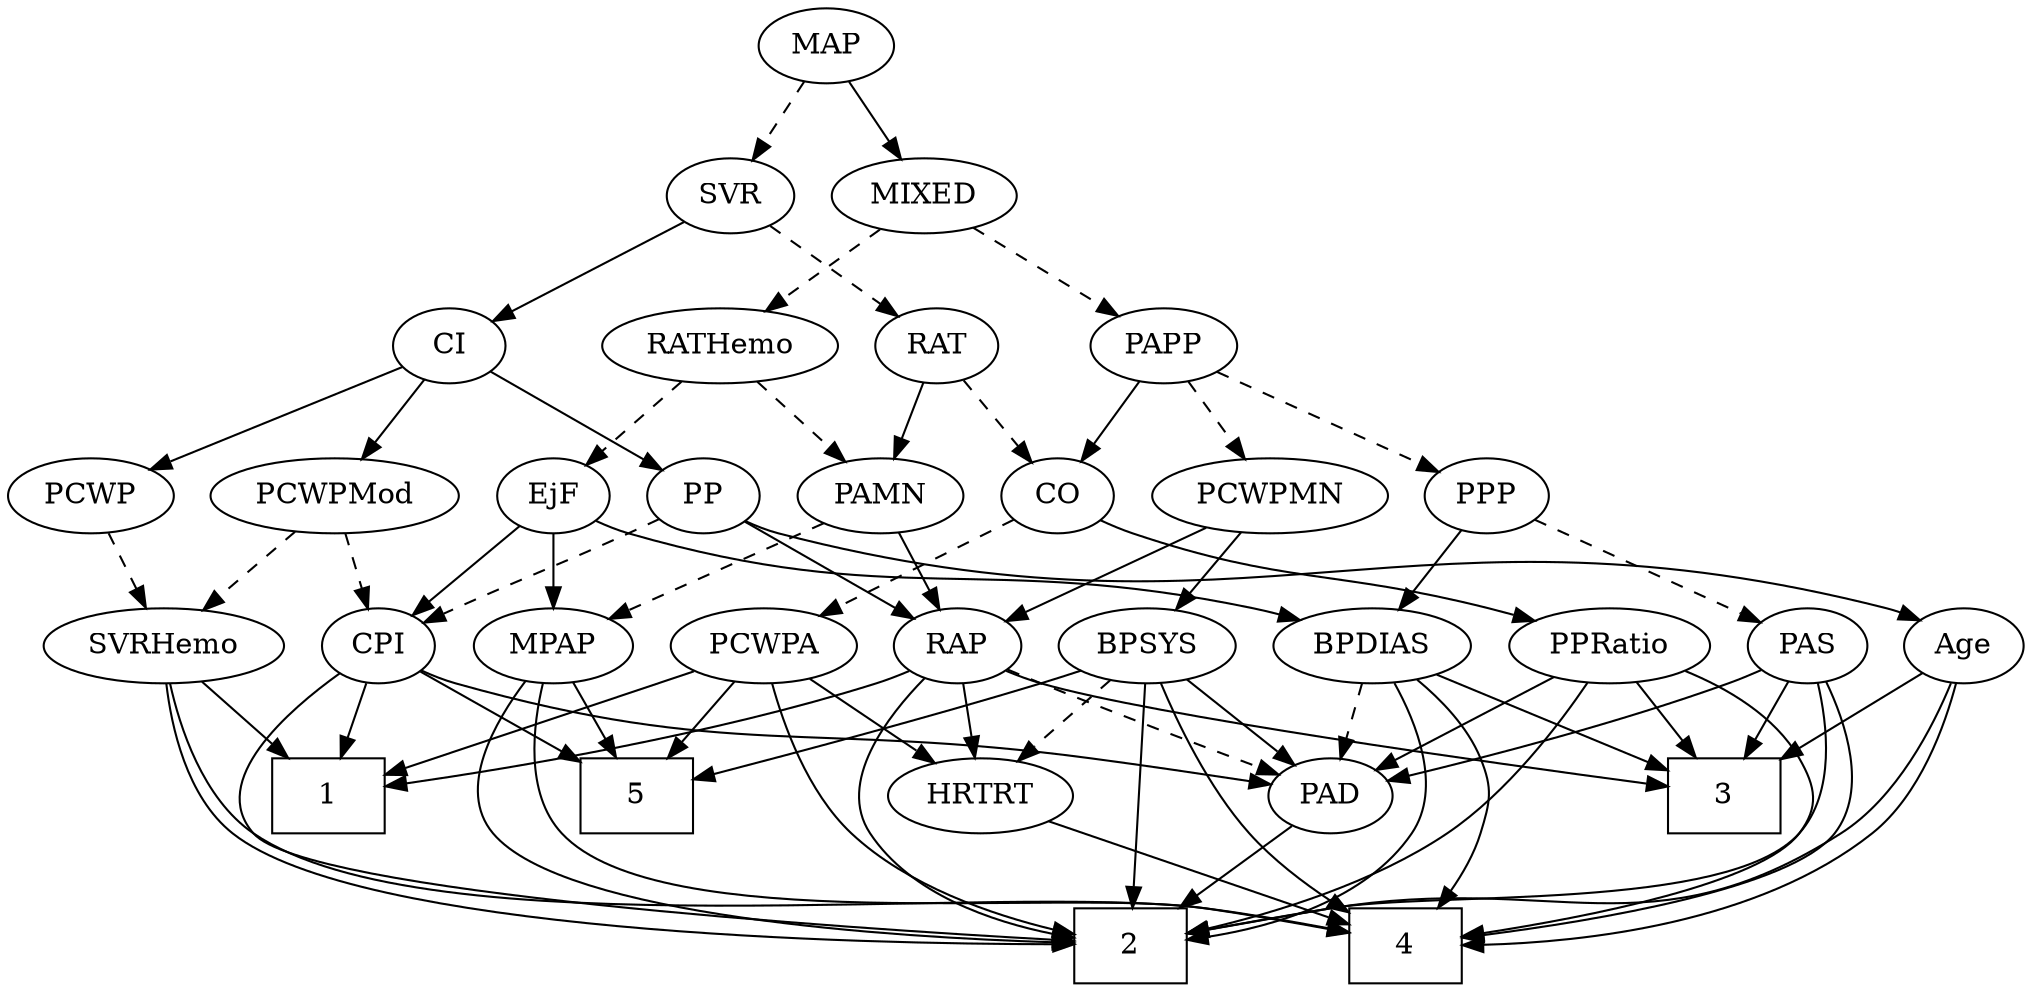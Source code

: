 strict digraph {
	graph [bb="0,0,978.17,468"];
	node [label="\N"];
	1	[height=0.5,
		pos="850.12,90",
		shape=box,
		width=0.75];
	2	[height=0.5,
		pos="533.12,18",
		shape=box,
		width=0.75];
	3	[height=0.5,
		pos="190.12,90",
		shape=box,
		width=0.75];
	4	[height=0.5,
		pos="372.12,18",
		shape=box,
		width=0.75];
	5	[height=0.5,
		pos="702.12,90",
		shape=box,
		width=0.75];
	Age	[height=0.5,
		pos="560.12,162",
		width=0.75];
	Age -> 2	[pos="e,556.87,36.09 570.76,145.2 581.53,127.13 595.26,96.811 585.12,72 580.63,61.017 572.65,51.081 564.27,42.858",
		style=solid];
	Age -> 3	[pos="e,217.2,95.145 539.03,150.65 533.32,148.17 527.08,145.74 521.12,144 507.08,139.89 310.75,109.52 227.27,96.691",
		style=solid];
	Age -> 4	[pos="e,399.2,23.085 555.53,144.26 549.27,124.43 536.24,91.619 514.12,72 484.41,45.647 440.37,31.945 409.23,25.137",
		style=solid];
	EjF	[height=0.5,
		pos="654.12,234",
		width=0.75];
	MPAP	[height=0.5,
		pos="742.12,162",
		width=0.97491];
	EjF -> MPAP	[pos="e,723.99,177.42 671.09,219.5 683.78,209.41 701.37,195.41 715.87,183.88",
		style=solid];
	CPI	[height=0.5,
		pos="822.12,162",
		width=0.75];
	EjF -> CPI	[pos="e,800.93,173.36 675.31,222.64 680.14,220.37 685.28,218.05 690.12,216 732.09,198.26 744.15,197.74 786.12,180 787.94,179.23 789.79,\
178.43 791.66,177.6",
		style=solid];
	BPDIAS	[height=0.5,
		pos="190.12,162",
		width=1.1735];
	EjF -> BPDIAS	[pos="e,220.83,174.48 633.65,221.84 628.69,219.56 623.32,217.43 618.12,216 455.82,171.4 405.79,214.84 241.12,180 237.68,179.27 234.16,\
178.39 230.64,177.42",
		style=solid];
	RAP	[height=0.5,
		pos="484.12,162",
		width=0.77632];
	RAP -> 1	[pos="e,822.92,95.24 506.2,150.5 511.94,148.08 518.18,145.72 524.12,144 537.94,140 730.4,109.71 812.95,96.798",
		style=solid];
	RAP -> 2	[pos="e,531.04,36.17 494.93,144.93 501.35,134.73 509.17,121.05 514.12,108 521.72,87.966 526.6,64.181 529.51,46.241",
		style=solid];
	RAP -> 3	[pos="e,217.26,94.87 461.99,150.68 456.25,148.26 450.03,145.85 444.12,144 368.68,120.35 277.29,104.22 227.28,96.409",
		style=solid];
	PAD	[height=0.5,
		pos="340.12,90",
		width=0.79437];
	RAP -> PAD	[pos="e,362.3,101.78 462.56,150.52 438.42,138.78 399.07,119.66 371.51,106.26",
		style=dashed];
	HRTRT	[height=0.5,
		pos="465.12,90",
		width=1.1013];
	RAP -> HRTRT	[pos="e,469.81,108.28 479.52,144.05 477.41,136.26 474.84,126.82 472.47,118.08",
		style=solid];
	MIXED	[height=0.5,
		pos="514.12,378",
		width=1.1193];
	RATHemo	[height=0.5,
		pos="609.12,306",
		width=1.3721];
	MIXED -> RATHemo	[pos="e,588.02,322.55 534.27,362.15 547.47,352.43 564.95,339.54 579.7,328.68",
		style=dashed];
	PAPP	[height=0.5,
		pos="428.12,306",
		width=0.88464];
	MIXED -> PAPP	[pos="e,445.57,321.21 495.46,361.81 483.19,351.82 466.97,338.62 453.53,327.68",
		style=dashed];
	MPAP -> 2	[pos="e,560.2,20.894 755.34,145.25 769.73,126.11 788.51,93.681 771.12,72 746.39,41.156 631.05,27.106 570.48,21.764",
		style=solid];
	MPAP -> 4	[pos="e,399.39,22.716 747.13,143.86 751.79,123.96 755.67,91.374 738.12,72 735.36,68.95 502.11,36.769 409.45,24.092",
		style=solid];
	MPAP -> 5	[pos="e,712.09,108.45 732.64,144.41 728,136.28 722.3,126.31 717.08,117.18",
		style=solid];
	BPSYS	[height=0.5,
		pos="397.12,162",
		width=1.0471];
	BPSYS -> 2	[pos="e,506.05,23.926 396.41,143.66 396.53,124.16 399.57,92.551 416.12,72 436,47.313 469.87,33.701 496.07,26.477",
		style=solid];
	BPSYS -> 4	[pos="e,345.07,31.577 365,152.42 343.06,144.71 315.61,130.96 302.12,108 294.02,94.203 295,86.327 302.12,72 309.47,57.22 323.12,45.461 \
336.44,36.812",
		style=solid];
	BPSYS -> 5	[pos="e,675.06,95.496 426.28,150.41 433.07,148.14 440.31,145.86 447.12,144 523.69,123.11 615.13,105.95 665.06,97.228",
		style=solid];
	BPSYS -> PAD	[pos="e,352.88,106.67 383.9,144.76 376.6,135.8 367.41,124.51 359.33,114.59",
		style=solid];
	BPSYS -> HRTRT	[pos="e,449.6,106.98 412.21,145.46 421.07,136.35 432.43,124.65 442.36,114.43",
		style=dashed];
	PAD -> 2	[pos="e,505.92,28.275 363.72,79.49 370.01,77.006 376.81,74.363 383.12,72 421.47,57.651 465.7,42.148 496.15,31.639",
		style=solid];
	CO	[height=0.5,
		pos="492.12,234",
		width=0.75];
	PCWPA	[height=0.5,
		pos="647.12,162",
		width=1.1555];
	CO -> PCWPA	[pos="e,618.67,175.46 513.41,222.85 518.23,220.58 523.35,218.19 528.12,216 555.22,203.57 585.97,189.88 609.42,179.54",
		style=dashed];
	PPRatio	[height=0.5,
		pos="290.12,162",
		width=1.1013];
	CO -> PPRatio	[pos="e,323.01,172.11 471.01,222.46 466.17,220.2 461.01,217.92 456.12,216 415.05,199.83 366.87,184.87 333.03,175",
		style=solid];
	PAS	[height=0.5,
		pos="103.12,162",
		width=0.75];
	PAS -> 2	[pos="e,505.81,22.715 105.75,143.81 109.86,123.22 119.92,89.339 143.12,72 190.73,36.427 349.23,44.004 408.12,36 437.55,31.999 470.89,27.466 \
495.72,24.088",
		style=solid];
	PAS -> 3	[pos="e,168.77,108.18 119.9,147.5 131.43,138.23 147.05,125.66 160.63,114.73",
		style=solid];
	PAS -> 4	[pos="e,344.99,18.592 77.971,154.9 54.979,147.84 22.314,133.74 7.1217,108 -1.0107,94.221 -3.3476,84.099 7.1217,72 49.261,23.3 250.52,18.41 \
334.83,18.55",
		style=solid];
	PAS -> PAD	[pos="e,313.31,96.427 124.17,150.27 129.01,148.03 134.19,145.8 139.12,144 195.11,123.59 262.5,107.46 303.29,98.58",
		style=solid];
	PAMN	[height=0.5,
		pos="573.12,234",
		width=1.011];
	PAMN -> RAP	[pos="e,501.16,176.4 554.25,218.15 541.11,207.82 523.45,193.93 509.14,182.68",
		style=solid];
	PAMN -> MPAP	[pos="e,715.59,173.99 600.27,221.75 629.02,209.85 674.54,190.99 706.24,177.86",
		style=dashed];
	RATHemo -> EjF	[pos="e,643.84,250.99 619.79,288.41 625.3,279.83 632.14,269.19 638.26,259.67",
		style=dashed];
	RATHemo -> PAMN	[pos="e,581.76,251.79 600.41,288.05 596.21,279.89 591.08,269.91 586.4,260.82",
		style=dashed];
	CPI -> 1	[pos="e,843.14,108.45 828.76,144.41 831.94,136.45 835.83,126.72 839.42,117.76",
		style=solid];
	CPI -> 2	[pos="e,560.18,18.741 843.08,150.24 858.14,141.22 877.28,126.8 886.12,108 892.93,93.521 896.56,84.125 886.12,72 845.64,24.986 652.55,19.093 \
570.33,18.756",
		style=solid];
	CPI -> 5	[pos="e,729.15,106.77 802.31,149.44 784.83,139.25 758.94,124.14 737.86,111.85",
		style=solid];
	CPI -> PAD	[pos="e,366.35,97.703 801.65,149.85 796.69,147.57 791.32,145.43 786.12,144 626.85,100.08 579.27,134.08 416.12,108 403.08,105.92 388.93,\
102.95 376.42,100.07",
		style=solid];
	RAT	[height=0.5,
		pos="514.12,306",
		width=0.75827];
	RAT -> CO	[pos="e,497.4,251.79 508.8,288.05 506.28,280.06 503.23,270.33 500.42,261.4",
		style=dashed];
	RAT -> PAMN	[pos="e,559.52,251.13 526.92,289.81 534.52,280.8 544.32,269.18 552.93,258.95",
		style=solid];
	SVR	[height=0.5,
		pos="600.12,378",
		width=0.77632];
	SVR -> RAT	[pos="e,530.65,320.46 583.54,363.5 570.81,353.14 553.04,338.67 538.66,326.97",
		style=dashed];
	CI	[height=0.5,
		pos="774.12,306",
		width=0.75];
	SVR -> CI	[pos="e,751.47,316.11 623.23,367.7 653.69,355.45 707.43,333.83 741.88,319.97",
		style=solid];
	PCWPMod	[height=0.5,
		pos="823.12,234",
		width=1.4443];
	PCWPMod -> CPI	[pos="e,822.37,180.1 822.87,215.7 822.76,207.98 822.63,198.71 822.51,190.11",
		style=dashed];
	SVRHemo	[height=0.5,
		pos="928.12,162",
		width=1.3902];
	PCWPMod -> SVRHemo	[pos="e,905.38,178.16 845.91,217.81 860.77,207.9 880.36,194.84 896.7,183.95",
		style=dashed];
	PCWPA -> 1	[pos="e,822.85,100.4 678.84,150.06 715.18,137.53 774.65,117.03 813.08,103.77",
		style=solid];
	PCWPA -> 2	[pos="e,559.79,36.16 640.66,144 632.92,125.1 618.67,94.302 600.12,72 590.98,61.004 579.22,50.773 568.11,42.29",
		style=solid];
	PCWPA -> 5	[pos="e,688.67,108.12 659.88,144.76 666.55,136.27 674.88,125.68 682.36,116.15",
		style=solid];
	PCWPA -> HRTRT	[pos="e,494.32,102.23 617.07,149.44 586.1,137.53 537.71,118.92 503.88,105.91",
		style=solid];
	PCWPMN	[height=0.5,
		pos="397.12,234",
		width=1.3902];
	PCWPMN -> RAP	[pos="e,467.39,176.47 416.86,217.12 429.48,206.96 445.96,193.71 459.44,182.86",
		style=solid];
	PCWPMN -> BPSYS	[pos="e,397.12,180.1 397.12,215.7 397.12,207.98 397.12,198.71 397.12,190.11",
		style=solid];
	SVRHemo -> 1	[pos="e,869.11,108.04 910.42,145.12 900.51,136.22 887.95,124.95 876.87,115",
		style=solid];
	SVRHemo -> 2	[pos="e,560.23,20.343 941.93,144.63 956.62,125.16 975.41,92.711 957.12,72 931.66,43.158 669.06,26.258 570.35,20.884",
		style=solid];
	SVRHemo -> 4	[pos="e,399.39,23.052 925.3,143.99 920.88,123.24 910.19,88.861 886.12,72 815.02,22.191 583.37,45.852 497.12,36 467.61,32.629 434.28,28.059 \
409.47,24.506",
		style=solid];
	BPDIAS -> 2	[pos="e,505.98,22.676 174.66,145.19 157.76,125.99 135.42,93.504 154.12,72 155.53,70.384 400.72,36.964 495.93,24.041",
		style=solid];
	BPDIAS -> 3	[pos="e,190.12,108.1 190.12,143.7 190.12,135.98 190.12,126.71 190.12,118.11",
		style=solid];
	BPDIAS -> 4	[pos="e,344.8,21.172 171.51,145.49 151.43,126.87 124.64,95.252 143.12,72 166.66,42.393 276.18,27.874 334.82,22.116",
		style=solid];
	BPDIAS -> PAD	[pos="e,317.68,101.47 217.63,148.16 243.25,136.21 281.41,118.4 308.32,105.84",
		style=dashed];
	MAP	[height=0.5,
		pos="557.12,450",
		width=0.84854];
	MAP -> MIXED	[pos="e,524.34,395.63 547.15,432.76 541.96,424.32 535.5,413.8 529.67,404.31",
		style=solid];
	MAP -> SVR	[pos="e,590.2,395.15 567.09,432.76 572.36,424.19 578.93,413.49 584.83,403.9",
		style=dashed];
	PP	[height=0.5,
		pos="726.12,234",
		width=0.75];
	PP -> Age	[pos="e,581.32,173.34 704.92,222.66 700.09,220.4 694.95,218.06 690.12,216 648.98,198.44 637.27,197.56 596.12,180 594.31,179.23 592.46,\
178.41 590.59,177.58",
		style=solid];
	PP -> RAP	[pos="e,506.27,173.29 705.52,222.29 700.56,219.99 695.23,217.73 690.12,216 618.64,191.73 596.07,202.87 524.12,180 521.36,179.12 518.52,\
178.12 515.7,177.06",
		style=solid];
	PP -> CPI	[pos="e,804.63,175.76 743.73,220.16 758.48,209.41 779.73,193.91 796.39,181.76",
		style=dashed];
	PPP	[height=0.5,
		pos="190.12,234",
		width=0.75];
	PPP -> PAS	[pos="e,119.84,176.46 173.35,219.5 160.47,209.14 142.49,194.67 127.95,182.97",
		style=dashed];
	PPP -> BPDIAS	[pos="e,190.12,180.1 190.12,215.7 190.12,207.98 190.12,198.71 190.12,190.11",
		style=solid];
	PPRatio -> 2	[pos="e,505.92,23.463 287.18,143.89 284.82,124.02 284.36,91.464 302.12,72 315.16,57.705 433.77,35.8 495.76,25.188",
		style=solid];
	PPRatio -> 3	[pos="e,214.7,108.2 269.4,146.5 255.98,137.1 238.22,124.67 222.91,113.95",
		style=solid];
	PPRatio -> 4	[pos="e,344.88,21.508 259.83,150.18 220.73,136.06 157.28,112.62 154.12,108 145.09,94.791 144.23,84.579 154.12,72 176.17,43.951 278.3,28.905 \
334.6,22.616",
		style=solid];
	PPRatio -> PAD	[pos="e,328.93,106.67 301.72,144.76 308.06,135.89 316.02,124.74 323.06,114.89",
		style=solid];
	PCWP	[height=0.5,
		pos="928.12,234",
		width=0.97491];
	PCWP -> SVRHemo	[pos="e,928.12,180.1 928.12,215.7 928.12,207.98 928.12,198.71 928.12,190.11",
		style=dashed];
	CI -> PCWPMod	[pos="e,811.25,251.96 785,289.46 791.02,280.87 798.64,269.97 805.49,260.19",
		style=solid];
	CI -> PP	[pos="e,736.97,250.82 763.23,289.12 757.15,280.26 749.46,269.04 742.66,259.12",
		style=solid];
	CI -> PCWP	[pos="e,902.65,246.58 795.86,295.12 821.22,283.59 863.49,264.38 893.41,250.78",
		style=solid];
	PAPP -> CO	[pos="e,478.4,250.01 442.33,289.46 450.89,280.09 461.96,267.99 471.48,257.57",
		style=solid];
	PAPP -> PCWPMN	[pos="e,404.63,251.96 420.78,288.41 417.2,280.34 412.81,270.43 408.79,261.35",
		style=dashed];
	PAPP -> PPP	[pos="e,214.49,242.17 400.35,296.83 356.6,283.96 271.73,259 224.29,245.05",
		style=dashed];
	HRTRT -> 4	[pos="e,394.76,36.04 445.4,74.155 433.12,64.916 417.07,52.834 403.12,42.334",
		style=solid];
}
